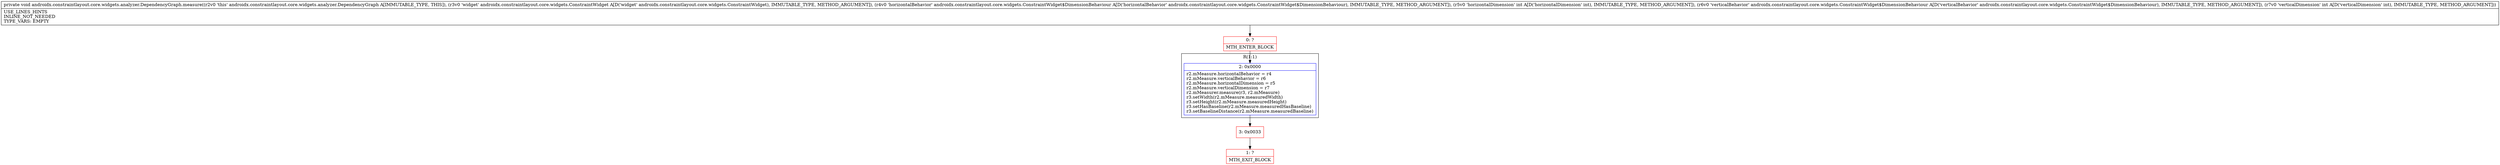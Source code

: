 digraph "CFG forandroidx.constraintlayout.core.widgets.analyzer.DependencyGraph.measure(Landroidx\/constraintlayout\/core\/widgets\/ConstraintWidget;Landroidx\/constraintlayout\/core\/widgets\/ConstraintWidget$DimensionBehaviour;ILandroidx\/constraintlayout\/core\/widgets\/ConstraintWidget$DimensionBehaviour;I)V" {
subgraph cluster_Region_737992434 {
label = "R(1:1)";
node [shape=record,color=blue];
Node_2 [shape=record,label="{2\:\ 0x0000|r2.mMeasure.horizontalBehavior = r4\lr2.mMeasure.verticalBehavior = r6\lr2.mMeasure.horizontalDimension = r5\lr2.mMeasure.verticalDimension = r7\lr2.mMeasurer.measure(r3, r2.mMeasure)\lr3.setWidth(r2.mMeasure.measuredWidth)\lr3.setHeight(r2.mMeasure.measuredHeight)\lr3.setHasBaseline(r2.mMeasure.measuredHasBaseline)\lr3.setBaselineDistance(r2.mMeasure.measuredBaseline)\l}"];
}
Node_0 [shape=record,color=red,label="{0\:\ ?|MTH_ENTER_BLOCK\l}"];
Node_3 [shape=record,color=red,label="{3\:\ 0x0033}"];
Node_1 [shape=record,color=red,label="{1\:\ ?|MTH_EXIT_BLOCK\l}"];
MethodNode[shape=record,label="{private void androidx.constraintlayout.core.widgets.analyzer.DependencyGraph.measure((r2v0 'this' androidx.constraintlayout.core.widgets.analyzer.DependencyGraph A[IMMUTABLE_TYPE, THIS]), (r3v0 'widget' androidx.constraintlayout.core.widgets.ConstraintWidget A[D('widget' androidx.constraintlayout.core.widgets.ConstraintWidget), IMMUTABLE_TYPE, METHOD_ARGUMENT]), (r4v0 'horizontalBehavior' androidx.constraintlayout.core.widgets.ConstraintWidget$DimensionBehaviour A[D('horizontalBehavior' androidx.constraintlayout.core.widgets.ConstraintWidget$DimensionBehaviour), IMMUTABLE_TYPE, METHOD_ARGUMENT]), (r5v0 'horizontalDimension' int A[D('horizontalDimension' int), IMMUTABLE_TYPE, METHOD_ARGUMENT]), (r6v0 'verticalBehavior' androidx.constraintlayout.core.widgets.ConstraintWidget$DimensionBehaviour A[D('verticalBehavior' androidx.constraintlayout.core.widgets.ConstraintWidget$DimensionBehaviour), IMMUTABLE_TYPE, METHOD_ARGUMENT]), (r7v0 'verticalDimension' int A[D('verticalDimension' int), IMMUTABLE_TYPE, METHOD_ARGUMENT]))  | USE_LINES_HINTS\lINLINE_NOT_NEEDED\lTYPE_VARS: EMPTY\l}"];
MethodNode -> Node_0;Node_2 -> Node_3;
Node_0 -> Node_2;
Node_3 -> Node_1;
}

